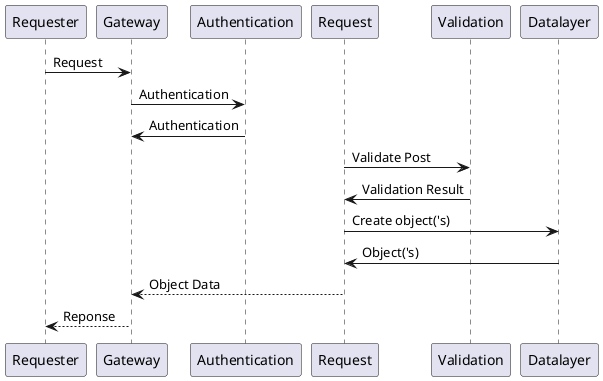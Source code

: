 @startuml
Requester -> Gateway: Request
Gateway -> Authentication  : Authentication
Authentication -> Gateway  : Authentication
Request -> Validation : Validate Post
Validation -> Request : Validation Result
Request -> Datalayer : Create object('s)
Datalayer -> Request : Object('s)
Request --> Gateway: Object Data
Gateway --> Requester: Reponse
@enduml